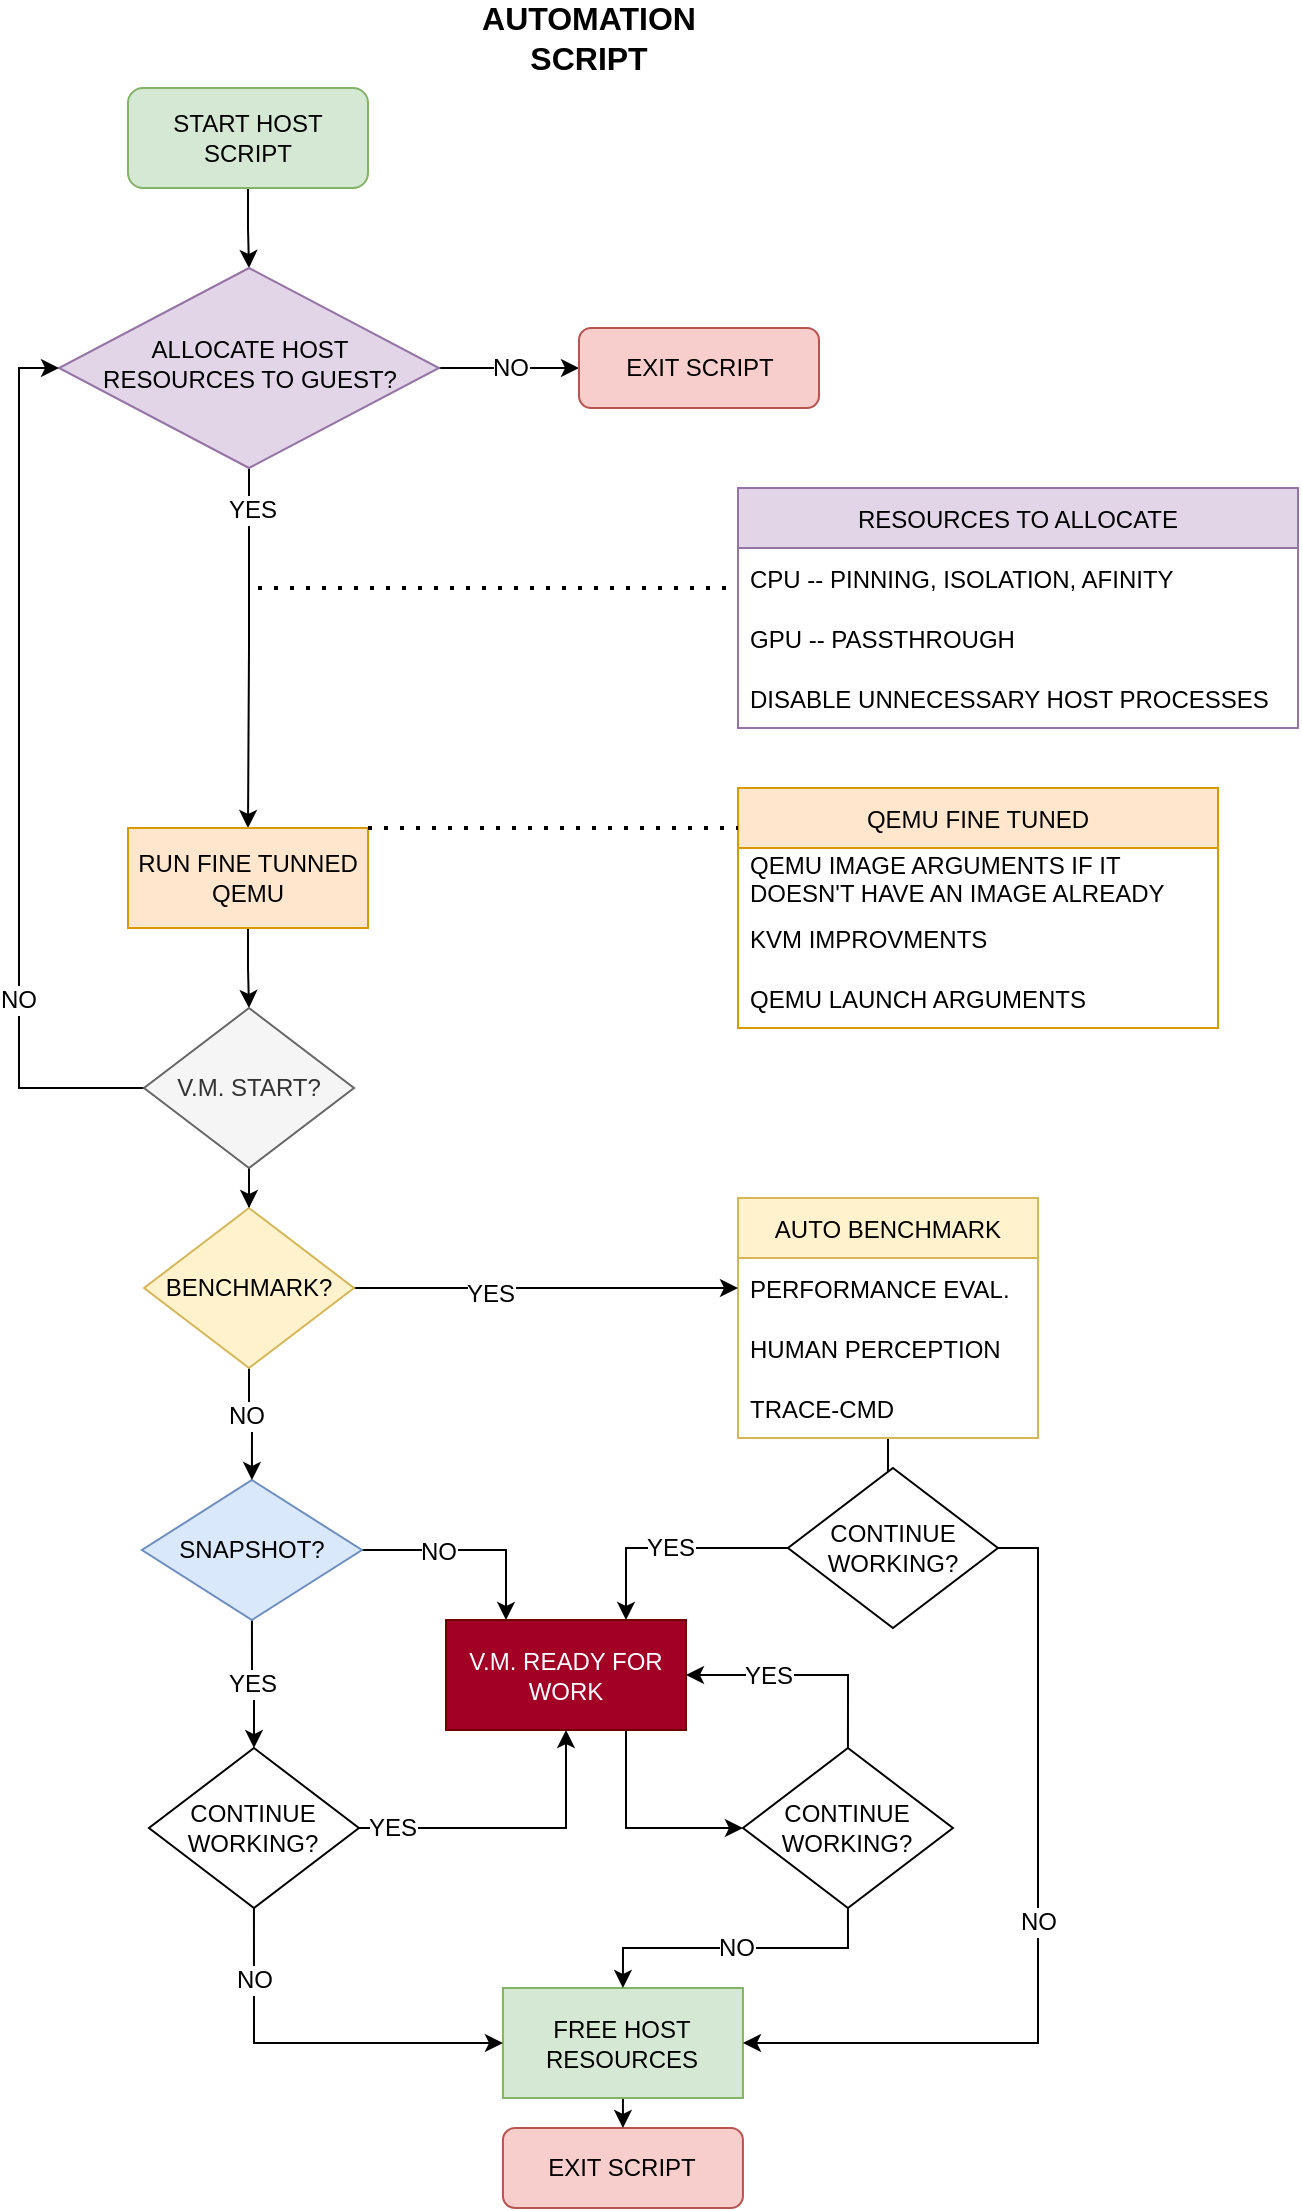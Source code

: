 <mxfile version="17.4.0" type="device"><diagram id="C5RBs43oDa-KdzZeNtuy" name="Page-1"><mxGraphModel dx="1602" dy="899" grid="1" gridSize="10" guides="1" tooltips="1" connect="1" arrows="1" fold="1" page="1" pageScale="1" pageWidth="827" pageHeight="1169" math="0" shadow="0"><root><mxCell id="WIyWlLk6GJQsqaUBKTNV-0"/><mxCell id="WIyWlLk6GJQsqaUBKTNV-1" parent="WIyWlLk6GJQsqaUBKTNV-0"/><mxCell id="WPUpZk2Y_EfB3jUJgCs3-8" style="edgeStyle=orthogonalEdgeStyle;rounded=0;orthogonalLoop=1;jettySize=auto;html=1;exitX=0.5;exitY=1;exitDx=0;exitDy=0;" edge="1" parent="WIyWlLk6GJQsqaUBKTNV-1" source="WIyWlLk6GJQsqaUBKTNV-3" target="WIyWlLk6GJQsqaUBKTNV-6"><mxGeometry relative="1" as="geometry"/></mxCell><mxCell id="WIyWlLk6GJQsqaUBKTNV-3" value="START HOST&lt;br&gt;SCRIPT" style="rounded=1;whiteSpace=wrap;html=1;fontSize=12;glass=0;strokeWidth=1;shadow=0;fillColor=#d5e8d4;strokeColor=#82b366;" parent="WIyWlLk6GJQsqaUBKTNV-1" vertex="1"><mxGeometry x="135" y="60" width="120" height="50" as="geometry"/></mxCell><mxCell id="WPUpZk2Y_EfB3jUJgCs3-6" value="NO" style="edgeStyle=orthogonalEdgeStyle;rounded=0;orthogonalLoop=1;jettySize=auto;html=1;exitX=1;exitY=0.5;exitDx=0;exitDy=0;entryX=0;entryY=0.5;entryDx=0;entryDy=0;fontSize=12;" edge="1" parent="WIyWlLk6GJQsqaUBKTNV-1" source="WIyWlLk6GJQsqaUBKTNV-6" target="WPUpZk2Y_EfB3jUJgCs3-47"><mxGeometry relative="1" as="geometry"/></mxCell><mxCell id="WPUpZk2Y_EfB3jUJgCs3-54" style="edgeStyle=orthogonalEdgeStyle;rounded=0;orthogonalLoop=1;jettySize=auto;html=1;exitX=0.5;exitY=1;exitDx=0;exitDy=0;entryX=0.5;entryY=0;entryDx=0;entryDy=0;fontSize=14;" edge="1" parent="WIyWlLk6GJQsqaUBKTNV-1" source="WIyWlLk6GJQsqaUBKTNV-6" target="WPUpZk2Y_EfB3jUJgCs3-11"><mxGeometry relative="1" as="geometry"/></mxCell><mxCell id="WPUpZk2Y_EfB3jUJgCs3-55" value="YES" style="edgeLabel;html=1;align=center;verticalAlign=middle;resizable=0;points=[];fontSize=12;" vertex="1" connectable="0" parent="WPUpZk2Y_EfB3jUJgCs3-54"><mxGeometry x="-0.822" y="-1" relative="1" as="geometry"><mxPoint x="2" y="5" as="offset"/></mxGeometry></mxCell><mxCell id="WIyWlLk6GJQsqaUBKTNV-6" value="ALLOCATE HOST &lt;br&gt;RESOURCES TO GUEST?" style="rhombus;whiteSpace=wrap;html=1;shadow=0;fontFamily=Helvetica;fontSize=12;align=center;strokeWidth=1;spacing=6;spacingTop=-4;fillColor=#e1d5e7;strokeColor=#9673a6;" parent="WIyWlLk6GJQsqaUBKTNV-1" vertex="1"><mxGeometry x="100.5" y="150" width="190" height="100" as="geometry"/></mxCell><mxCell id="WPUpZk2Y_EfB3jUJgCs3-1" value="RESOURCES TO ALLOCATE" style="swimlane;fontStyle=0;childLayout=stackLayout;horizontal=1;startSize=30;horizontalStack=0;resizeParent=1;resizeParentMax=0;resizeLast=0;collapsible=1;marginBottom=0;fillColor=#e1d5e7;strokeColor=#9673a6;" vertex="1" parent="WIyWlLk6GJQsqaUBKTNV-1"><mxGeometry x="440" y="260" width="280" height="120" as="geometry"/></mxCell><mxCell id="WPUpZk2Y_EfB3jUJgCs3-2" value="CPU -- PINNING, ISOLATION, AFINITY" style="text;strokeColor=none;fillColor=none;align=left;verticalAlign=middle;spacingLeft=4;spacingRight=4;overflow=hidden;points=[[0,0.5],[1,0.5]];portConstraint=eastwest;rotatable=0;" vertex="1" parent="WPUpZk2Y_EfB3jUJgCs3-1"><mxGeometry y="30" width="280" height="30" as="geometry"/></mxCell><mxCell id="WPUpZk2Y_EfB3jUJgCs3-3" value="GPU -- PASSTHROUGH" style="text;strokeColor=none;fillColor=none;align=left;verticalAlign=middle;spacingLeft=4;spacingRight=4;overflow=hidden;points=[[0,0.5],[1,0.5]];portConstraint=eastwest;rotatable=0;" vertex="1" parent="WPUpZk2Y_EfB3jUJgCs3-1"><mxGeometry y="60" width="280" height="30" as="geometry"/></mxCell><mxCell id="WPUpZk2Y_EfB3jUJgCs3-4" value="DISABLE UNNECESSARY HOST PROCESSES" style="text;strokeColor=none;fillColor=none;align=left;verticalAlign=middle;spacingLeft=4;spacingRight=4;overflow=hidden;points=[[0,0.5],[1,0.5]];portConstraint=eastwest;rotatable=0;" vertex="1" parent="WPUpZk2Y_EfB3jUJgCs3-1"><mxGeometry y="90" width="280" height="30" as="geometry"/></mxCell><mxCell id="WPUpZk2Y_EfB3jUJgCs3-49" style="edgeStyle=orthogonalEdgeStyle;rounded=0;orthogonalLoop=1;jettySize=auto;html=1;exitX=0.5;exitY=1;exitDx=0;exitDy=0;entryX=0.5;entryY=0;entryDx=0;entryDy=0;" edge="1" parent="WIyWlLk6GJQsqaUBKTNV-1" source="WPUpZk2Y_EfB3jUJgCs3-11" target="WPUpZk2Y_EfB3jUJgCs3-20"><mxGeometry relative="1" as="geometry"/></mxCell><mxCell id="WPUpZk2Y_EfB3jUJgCs3-11" value="RUN FINE TUNNED QEMU" style="rounded=0;whiteSpace=wrap;html=1;fillColor=#ffe6cc;strokeColor=#d79b00;" vertex="1" parent="WIyWlLk6GJQsqaUBKTNV-1"><mxGeometry x="135" y="430" width="120" height="50" as="geometry"/></mxCell><mxCell id="WPUpZk2Y_EfB3jUJgCs3-12" value="QEMU FINE TUNED" style="swimlane;fontStyle=0;childLayout=stackLayout;horizontal=1;startSize=30;horizontalStack=0;resizeParent=1;resizeParentMax=0;resizeLast=0;collapsible=1;marginBottom=0;fillColor=#ffe6cc;strokeColor=#d79b00;" vertex="1" parent="WIyWlLk6GJQsqaUBKTNV-1"><mxGeometry x="440" y="410" width="240" height="120" as="geometry"/></mxCell><mxCell id="WPUpZk2Y_EfB3jUJgCs3-14" value="QEMU IMAGE ARGUMENTS IF IT &#xA;DOESN'T HAVE AN IMAGE ALREADY" style="text;strokeColor=none;fillColor=none;align=left;verticalAlign=middle;spacingLeft=4;spacingRight=4;overflow=hidden;points=[[0,0.5],[1,0.5]];portConstraint=eastwest;rotatable=0;" vertex="1" parent="WPUpZk2Y_EfB3jUJgCs3-12"><mxGeometry y="30" width="240" height="30" as="geometry"/></mxCell><mxCell id="WPUpZk2Y_EfB3jUJgCs3-15" value="KVM IMPROVMENTS" style="text;strokeColor=none;fillColor=none;align=left;verticalAlign=middle;spacingLeft=4;spacingRight=4;overflow=hidden;points=[[0,0.5],[1,0.5]];portConstraint=eastwest;rotatable=0;" vertex="1" parent="WPUpZk2Y_EfB3jUJgCs3-12"><mxGeometry y="60" width="240" height="30" as="geometry"/></mxCell><mxCell id="WPUpZk2Y_EfB3jUJgCs3-13" value="QEMU LAUNCH ARGUMENTS" style="text;strokeColor=none;fillColor=none;align=left;verticalAlign=middle;spacingLeft=4;spacingRight=4;overflow=hidden;points=[[0,0.5],[1,0.5]];portConstraint=eastwest;rotatable=0;" vertex="1" parent="WPUpZk2Y_EfB3jUJgCs3-12"><mxGeometry y="90" width="240" height="30" as="geometry"/></mxCell><mxCell id="WPUpZk2Y_EfB3jUJgCs3-16" value="" style="endArrow=none;dashed=1;html=1;dashPattern=1 3;strokeWidth=2;rounded=0;" edge="1" parent="WIyWlLk6GJQsqaUBKTNV-1"><mxGeometry width="50" height="50" relative="1" as="geometry"><mxPoint x="200" y="310" as="sourcePoint"/><mxPoint x="440" y="310" as="targetPoint"/></mxGeometry></mxCell><mxCell id="WPUpZk2Y_EfB3jUJgCs3-18" value="" style="endArrow=none;dashed=1;html=1;dashPattern=1 3;strokeWidth=2;rounded=0;exitX=1;exitY=0;exitDx=0;exitDy=0;entryX=0;entryY=0.167;entryDx=0;entryDy=0;entryPerimeter=0;" edge="1" parent="WIyWlLk6GJQsqaUBKTNV-1" source="WPUpZk2Y_EfB3jUJgCs3-11" target="WPUpZk2Y_EfB3jUJgCs3-12"><mxGeometry width="50" height="50" relative="1" as="geometry"><mxPoint x="330" y="470" as="sourcePoint"/><mxPoint x="420" y="430" as="targetPoint"/></mxGeometry></mxCell><mxCell id="WPUpZk2Y_EfB3jUJgCs3-27" style="edgeStyle=orthogonalEdgeStyle;rounded=0;orthogonalLoop=1;jettySize=auto;html=1;exitX=1;exitY=0.5;exitDx=0;exitDy=0;entryX=0.25;entryY=0;entryDx=0;entryDy=0;" edge="1" parent="WIyWlLk6GJQsqaUBKTNV-1" source="WPUpZk2Y_EfB3jUJgCs3-19" target="WPUpZk2Y_EfB3jUJgCs3-29"><mxGeometry relative="1" as="geometry"><mxPoint x="321.44" y="708.069" as="targetPoint"/></mxGeometry></mxCell><mxCell id="WPUpZk2Y_EfB3jUJgCs3-28" value="NO" style="edgeLabel;html=1;align=center;verticalAlign=middle;resizable=0;points=[];fontSize=12;" vertex="1" connectable="0" parent="WPUpZk2Y_EfB3jUJgCs3-27"><mxGeometry x="-0.289" y="-1" relative="1" as="geometry"><mxPoint as="offset"/></mxGeometry></mxCell><mxCell id="WPUpZk2Y_EfB3jUJgCs3-46" value="YES" style="edgeStyle=orthogonalEdgeStyle;rounded=0;orthogonalLoop=1;jettySize=auto;html=1;exitX=0.5;exitY=1;exitDx=0;exitDy=0;fontSize=12;" edge="1" parent="WIyWlLk6GJQsqaUBKTNV-1" source="WPUpZk2Y_EfB3jUJgCs3-19" target="WPUpZk2Y_EfB3jUJgCs3-36"><mxGeometry relative="1" as="geometry"/></mxCell><mxCell id="WPUpZk2Y_EfB3jUJgCs3-19" value="SNAPSHOT?" style="rhombus;whiteSpace=wrap;html=1;fillColor=#dae8fc;strokeColor=#6c8ebf;" vertex="1" parent="WIyWlLk6GJQsqaUBKTNV-1"><mxGeometry x="141.97" y="756" width="110" height="70" as="geometry"/></mxCell><mxCell id="WPUpZk2Y_EfB3jUJgCs3-23" style="edgeStyle=orthogonalEdgeStyle;rounded=0;orthogonalLoop=1;jettySize=auto;html=1;exitX=0;exitY=0.5;exitDx=0;exitDy=0;entryX=0;entryY=0.5;entryDx=0;entryDy=0;" edge="1" parent="WIyWlLk6GJQsqaUBKTNV-1" source="WPUpZk2Y_EfB3jUJgCs3-20" target="WIyWlLk6GJQsqaUBKTNV-6"><mxGeometry relative="1" as="geometry"/></mxCell><mxCell id="WPUpZk2Y_EfB3jUJgCs3-24" value="NO" style="edgeLabel;html=1;align=center;verticalAlign=middle;resizable=0;points=[];fontSize=12;" vertex="1" connectable="0" parent="WPUpZk2Y_EfB3jUJgCs3-23"><mxGeometry x="-0.516" y="1" relative="1" as="geometry"><mxPoint as="offset"/></mxGeometry></mxCell><mxCell id="WPUpZk2Y_EfB3jUJgCs3-66" style="edgeStyle=orthogonalEdgeStyle;rounded=0;orthogonalLoop=1;jettySize=auto;html=1;exitX=0.5;exitY=1;exitDx=0;exitDy=0;fontSize=12;" edge="1" parent="WIyWlLk6GJQsqaUBKTNV-1" source="WPUpZk2Y_EfB3jUJgCs3-20" target="WPUpZk2Y_EfB3jUJgCs3-59"><mxGeometry relative="1" as="geometry"/></mxCell><mxCell id="WPUpZk2Y_EfB3jUJgCs3-20" value="V.M. START?" style="rhombus;whiteSpace=wrap;html=1;fillColor=#f5f5f5;fontColor=#333333;strokeColor=#666666;" vertex="1" parent="WIyWlLk6GJQsqaUBKTNV-1"><mxGeometry x="143" y="520" width="105" height="80" as="geometry"/></mxCell><mxCell id="WPUpZk2Y_EfB3jUJgCs3-76" style="edgeStyle=orthogonalEdgeStyle;rounded=0;orthogonalLoop=1;jettySize=auto;html=1;exitX=0.75;exitY=1;exitDx=0;exitDy=0;entryX=0;entryY=0.5;entryDx=0;entryDy=0;fontSize=12;" edge="1" parent="WIyWlLk6GJQsqaUBKTNV-1" source="WPUpZk2Y_EfB3jUJgCs3-29" target="WPUpZk2Y_EfB3jUJgCs3-75"><mxGeometry relative="1" as="geometry"/></mxCell><mxCell id="WPUpZk2Y_EfB3jUJgCs3-29" value="V.M. READY FOR WORK" style="rounded=0;whiteSpace=wrap;html=1;fillColor=#a20025;fontColor=#ffffff;strokeColor=#6F0000;" vertex="1" parent="WIyWlLk6GJQsqaUBKTNV-1"><mxGeometry x="294" y="826" width="120" height="55" as="geometry"/></mxCell><mxCell id="WPUpZk2Y_EfB3jUJgCs3-33" value="EXIT SCRIPT" style="rounded=1;whiteSpace=wrap;html=1;fontSize=12;glass=0;strokeWidth=1;shadow=0;fillColor=#f8cecc;strokeColor=#b85450;" vertex="1" parent="WIyWlLk6GJQsqaUBKTNV-1"><mxGeometry x="322.47" y="1080" width="120" height="40" as="geometry"/></mxCell><mxCell id="WPUpZk2Y_EfB3jUJgCs3-58" style="edgeStyle=orthogonalEdgeStyle;rounded=0;orthogonalLoop=1;jettySize=auto;html=1;exitX=0.5;exitY=1;exitDx=0;exitDy=0;entryX=0.5;entryY=0;entryDx=0;entryDy=0;fontSize=12;" edge="1" parent="WIyWlLk6GJQsqaUBKTNV-1" source="WPUpZk2Y_EfB3jUJgCs3-35" target="WPUpZk2Y_EfB3jUJgCs3-33"><mxGeometry relative="1" as="geometry"/></mxCell><mxCell id="WPUpZk2Y_EfB3jUJgCs3-35" value="FREE HOST RESOURCES" style="rounded=0;whiteSpace=wrap;html=1;fillColor=#d5e8d4;strokeColor=#82b366;" vertex="1" parent="WIyWlLk6GJQsqaUBKTNV-1"><mxGeometry x="322.47" y="1010" width="120" height="55" as="geometry"/></mxCell><mxCell id="WPUpZk2Y_EfB3jUJgCs3-37" style="edgeStyle=orthogonalEdgeStyle;rounded=0;orthogonalLoop=1;jettySize=auto;html=1;exitX=1;exitY=0.5;exitDx=0;exitDy=0;entryX=0.5;entryY=1;entryDx=0;entryDy=0;" edge="1" parent="WIyWlLk6GJQsqaUBKTNV-1" source="WPUpZk2Y_EfB3jUJgCs3-36" target="WPUpZk2Y_EfB3jUJgCs3-29"><mxGeometry relative="1" as="geometry"/></mxCell><mxCell id="WPUpZk2Y_EfB3jUJgCs3-38" value="YES" style="edgeLabel;html=1;align=center;verticalAlign=middle;resizable=0;points=[];fontSize=12;" vertex="1" connectable="0" parent="WPUpZk2Y_EfB3jUJgCs3-37"><mxGeometry x="-0.831" y="1" relative="1" as="geometry"><mxPoint x="3" y="1" as="offset"/></mxGeometry></mxCell><mxCell id="WPUpZk2Y_EfB3jUJgCs3-39" style="edgeStyle=orthogonalEdgeStyle;rounded=0;orthogonalLoop=1;jettySize=auto;html=1;exitX=0.5;exitY=1;exitDx=0;exitDy=0;entryX=0;entryY=0.5;entryDx=0;entryDy=0;" edge="1" parent="WIyWlLk6GJQsqaUBKTNV-1" source="WPUpZk2Y_EfB3jUJgCs3-36" target="WPUpZk2Y_EfB3jUJgCs3-35"><mxGeometry relative="1" as="geometry"><mxPoint x="210.94" y="1153" as="targetPoint"/></mxGeometry></mxCell><mxCell id="WPUpZk2Y_EfB3jUJgCs3-40" value="NO" style="edgeLabel;html=1;align=center;verticalAlign=middle;resizable=0;points=[];fontSize=12;" vertex="1" connectable="0" parent="WPUpZk2Y_EfB3jUJgCs3-39"><mxGeometry x="-0.624" relative="1" as="geometry"><mxPoint as="offset"/></mxGeometry></mxCell><mxCell id="WPUpZk2Y_EfB3jUJgCs3-36" value="CONTINUE WORKING?" style="rhombus;whiteSpace=wrap;html=1;" vertex="1" parent="WIyWlLk6GJQsqaUBKTNV-1"><mxGeometry x="145.47" y="890" width="105" height="80" as="geometry"/></mxCell><mxCell id="WPUpZk2Y_EfB3jUJgCs3-71" style="edgeStyle=orthogonalEdgeStyle;rounded=0;orthogonalLoop=1;jettySize=auto;html=1;entryX=0.5;entryY=0;entryDx=0;entryDy=0;fontSize=12;" edge="1" parent="WIyWlLk6GJQsqaUBKTNV-1" source="WPUpZk2Y_EfB3jUJgCs3-41" target="WPUpZk2Y_EfB3jUJgCs3-70"><mxGeometry relative="1" as="geometry"/></mxCell><mxCell id="WPUpZk2Y_EfB3jUJgCs3-41" value="AUTO BENCHMARK" style="swimlane;fontStyle=0;childLayout=stackLayout;horizontal=1;startSize=30;horizontalStack=0;resizeParent=1;resizeParentMax=0;resizeLast=0;collapsible=1;marginBottom=0;fillColor=#fff2cc;strokeColor=#d6b656;" vertex="1" parent="WIyWlLk6GJQsqaUBKTNV-1"><mxGeometry x="440" y="615" width="150" height="120" as="geometry"/></mxCell><mxCell id="WPUpZk2Y_EfB3jUJgCs3-43" value="PERFORMANCE EVAL." style="text;strokeColor=none;fillColor=none;align=left;verticalAlign=middle;spacingLeft=4;spacingRight=4;overflow=hidden;points=[[0,0.5],[1,0.5]];portConstraint=eastwest;rotatable=0;" vertex="1" parent="WPUpZk2Y_EfB3jUJgCs3-41"><mxGeometry y="30" width="150" height="30" as="geometry"/></mxCell><mxCell id="WPUpZk2Y_EfB3jUJgCs3-44" value="HUMAN PERCEPTION" style="text;strokeColor=none;fillColor=none;align=left;verticalAlign=middle;spacingLeft=4;spacingRight=4;overflow=hidden;points=[[0,0.5],[1,0.5]];portConstraint=eastwest;rotatable=0;" vertex="1" parent="WPUpZk2Y_EfB3jUJgCs3-41"><mxGeometry y="60" width="150" height="30" as="geometry"/></mxCell><mxCell id="WPUpZk2Y_EfB3jUJgCs3-42" value="TRACE-CMD" style="text;strokeColor=none;fillColor=none;align=left;verticalAlign=middle;spacingLeft=4;spacingRight=4;overflow=hidden;points=[[0,0.5],[1,0.5]];portConstraint=eastwest;rotatable=0;" vertex="1" parent="WPUpZk2Y_EfB3jUJgCs3-41"><mxGeometry y="90" width="150" height="30" as="geometry"/></mxCell><mxCell id="WPUpZk2Y_EfB3jUJgCs3-47" value="EXIT SCRIPT" style="rounded=1;whiteSpace=wrap;html=1;fontSize=12;glass=0;strokeWidth=1;shadow=0;fillColor=#f8cecc;strokeColor=#b85450;" vertex="1" parent="WIyWlLk6GJQsqaUBKTNV-1"><mxGeometry x="360.5" y="180" width="120" height="40" as="geometry"/></mxCell><mxCell id="WPUpZk2Y_EfB3jUJgCs3-51" value="AUTOMATION SCRIPT" style="text;html=1;strokeColor=none;fillColor=none;align=center;verticalAlign=middle;whiteSpace=wrap;rounded=0;fontStyle=1;fontSize=16;" vertex="1" parent="WIyWlLk6GJQsqaUBKTNV-1"><mxGeometry x="289.5" y="20" width="150.5" height="30" as="geometry"/></mxCell><mxCell id="WPUpZk2Y_EfB3jUJgCs3-64" style="edgeStyle=orthogonalEdgeStyle;rounded=0;orthogonalLoop=1;jettySize=auto;html=1;exitX=0.5;exitY=1;exitDx=0;exitDy=0;entryX=0.5;entryY=0;entryDx=0;entryDy=0;fontSize=12;" edge="1" parent="WIyWlLk6GJQsqaUBKTNV-1" source="WPUpZk2Y_EfB3jUJgCs3-59" target="WPUpZk2Y_EfB3jUJgCs3-19"><mxGeometry relative="1" as="geometry"/></mxCell><mxCell id="WPUpZk2Y_EfB3jUJgCs3-65" value="NO" style="edgeLabel;html=1;align=center;verticalAlign=middle;resizable=0;points=[];fontSize=12;" vertex="1" connectable="0" parent="WPUpZk2Y_EfB3jUJgCs3-64"><mxGeometry x="-0.157" y="-2" relative="1" as="geometry"><mxPoint as="offset"/></mxGeometry></mxCell><mxCell id="WPUpZk2Y_EfB3jUJgCs3-67" style="edgeStyle=orthogonalEdgeStyle;rounded=0;orthogonalLoop=1;jettySize=auto;html=1;exitX=1;exitY=0.5;exitDx=0;exitDy=0;fontSize=12;entryX=0;entryY=0.5;entryDx=0;entryDy=0;" edge="1" parent="WIyWlLk6GJQsqaUBKTNV-1" source="WPUpZk2Y_EfB3jUJgCs3-59" target="WPUpZk2Y_EfB3jUJgCs3-43"><mxGeometry relative="1" as="geometry"><mxPoint x="430" y="660" as="targetPoint"/><Array as="points"><mxPoint x="440" y="660"/></Array></mxGeometry></mxCell><mxCell id="WPUpZk2Y_EfB3jUJgCs3-68" value="YES" style="edgeLabel;html=1;align=center;verticalAlign=middle;resizable=0;points=[];fontSize=12;" vertex="1" connectable="0" parent="WPUpZk2Y_EfB3jUJgCs3-67"><mxGeometry x="-0.279" y="-3" relative="1" as="geometry"><mxPoint x="-1" as="offset"/></mxGeometry></mxCell><mxCell id="WPUpZk2Y_EfB3jUJgCs3-59" value="BENCHMARK?" style="rhombus;whiteSpace=wrap;html=1;fillColor=#fff2cc;strokeColor=#d6b656;" vertex="1" parent="WIyWlLk6GJQsqaUBKTNV-1"><mxGeometry x="143" y="620" width="105" height="80" as="geometry"/></mxCell><mxCell id="WPUpZk2Y_EfB3jUJgCs3-72" value="YES" style="edgeStyle=orthogonalEdgeStyle;rounded=0;orthogonalLoop=1;jettySize=auto;html=1;entryX=0.75;entryY=0;entryDx=0;entryDy=0;fontSize=12;" edge="1" parent="WIyWlLk6GJQsqaUBKTNV-1" source="WPUpZk2Y_EfB3jUJgCs3-70" target="WPUpZk2Y_EfB3jUJgCs3-29"><mxGeometry relative="1" as="geometry"/></mxCell><mxCell id="WPUpZk2Y_EfB3jUJgCs3-74" value="NO" style="edgeStyle=orthogonalEdgeStyle;rounded=0;orthogonalLoop=1;jettySize=auto;html=1;exitX=1;exitY=0.5;exitDx=0;exitDy=0;entryX=1;entryY=0.5;entryDx=0;entryDy=0;fontSize=12;" edge="1" parent="WIyWlLk6GJQsqaUBKTNV-1" source="WPUpZk2Y_EfB3jUJgCs3-70" target="WPUpZk2Y_EfB3jUJgCs3-35"><mxGeometry relative="1" as="geometry"/></mxCell><mxCell id="WPUpZk2Y_EfB3jUJgCs3-70" value="CONTINUE WORKING?" style="rhombus;whiteSpace=wrap;html=1;" vertex="1" parent="WIyWlLk6GJQsqaUBKTNV-1"><mxGeometry x="464.97" y="750" width="105" height="80" as="geometry"/></mxCell><mxCell id="WPUpZk2Y_EfB3jUJgCs3-77" value="YES" style="edgeStyle=orthogonalEdgeStyle;rounded=0;orthogonalLoop=1;jettySize=auto;html=1;fontSize=12;exitX=0.5;exitY=0;exitDx=0;exitDy=0;entryX=1;entryY=0.5;entryDx=0;entryDy=0;" edge="1" parent="WIyWlLk6GJQsqaUBKTNV-1" source="WPUpZk2Y_EfB3jUJgCs3-75" target="WPUpZk2Y_EfB3jUJgCs3-29"><mxGeometry x="0.298" relative="1" as="geometry"><mxPoint x="430" y="860" as="targetPoint"/><Array as="points"><mxPoint x="495" y="854"/></Array><mxPoint as="offset"/></mxGeometry></mxCell><mxCell id="WPUpZk2Y_EfB3jUJgCs3-78" value="NO" style="edgeStyle=orthogonalEdgeStyle;rounded=0;orthogonalLoop=1;jettySize=auto;html=1;exitX=0.5;exitY=1;exitDx=0;exitDy=0;entryX=0.5;entryY=0;entryDx=0;entryDy=0;fontSize=12;" edge="1" parent="WIyWlLk6GJQsqaUBKTNV-1" source="WPUpZk2Y_EfB3jUJgCs3-75" target="WPUpZk2Y_EfB3jUJgCs3-35"><mxGeometry relative="1" as="geometry"/></mxCell><mxCell id="WPUpZk2Y_EfB3jUJgCs3-75" value="CONTINUE WORKING?" style="rhombus;whiteSpace=wrap;html=1;" vertex="1" parent="WIyWlLk6GJQsqaUBKTNV-1"><mxGeometry x="442.47" y="890" width="105" height="80" as="geometry"/></mxCell></root></mxGraphModel></diagram></mxfile>